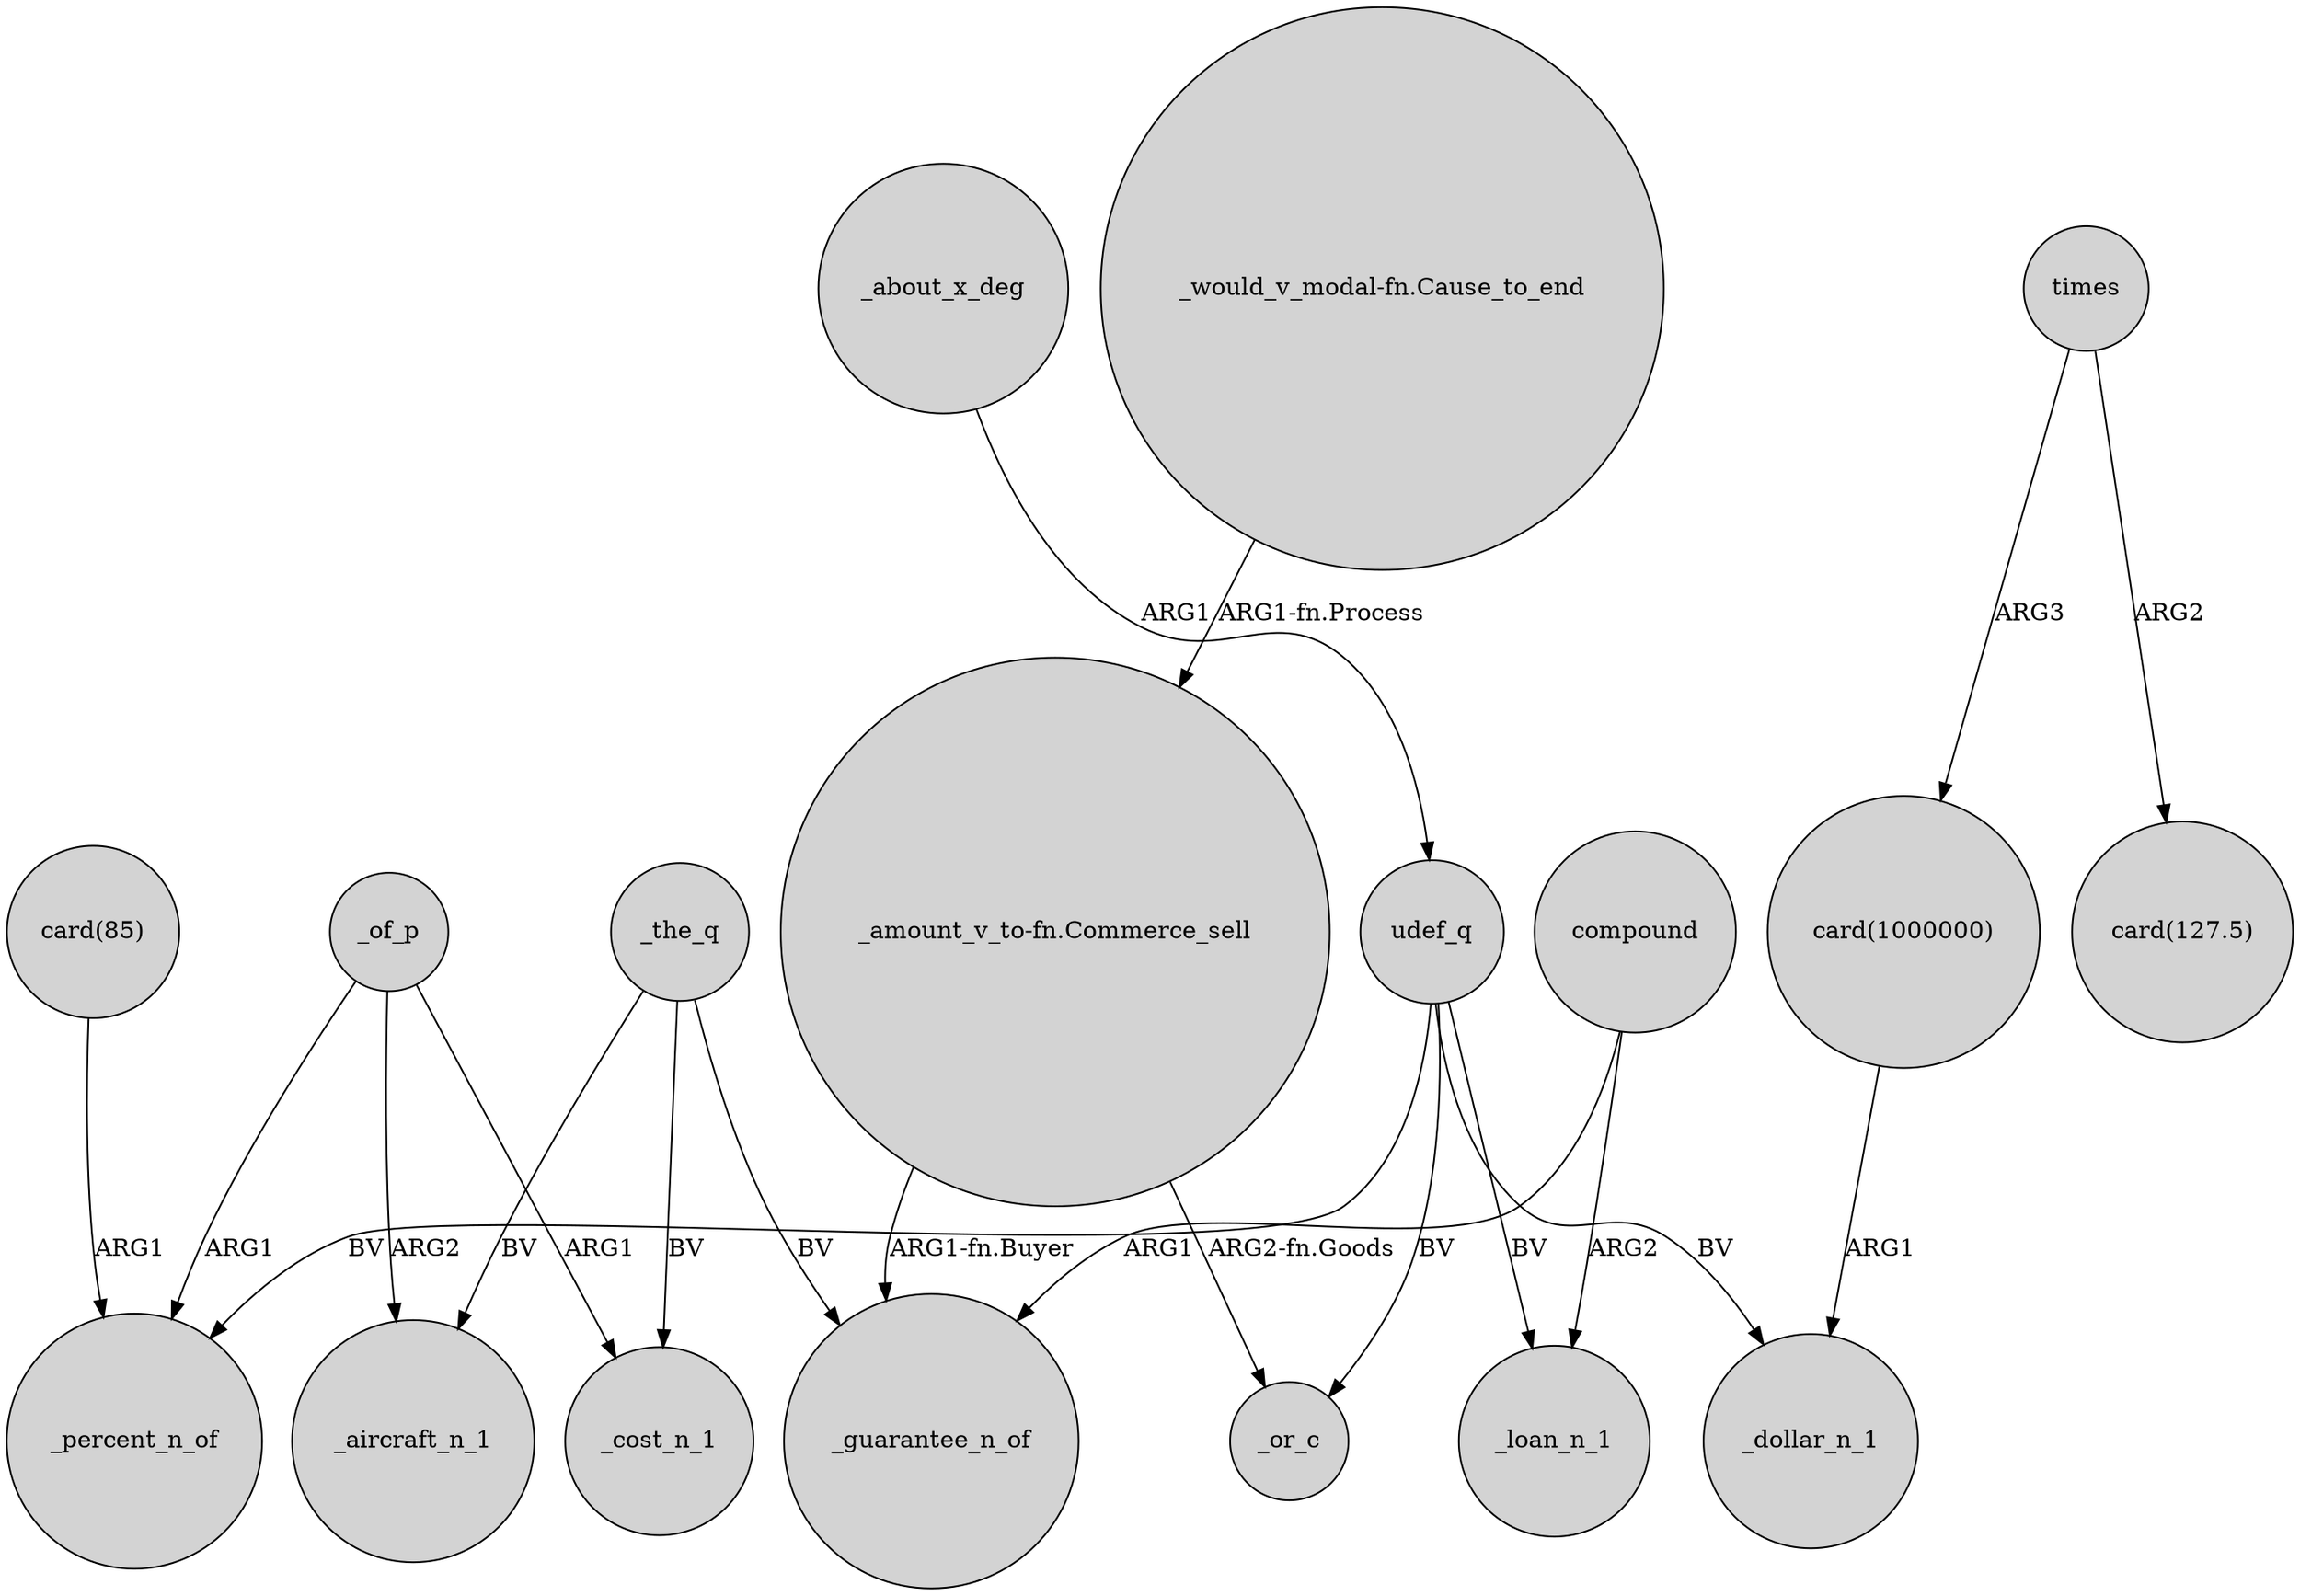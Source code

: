 digraph {
	node [shape=circle style=filled]
	"card(85)" -> _percent_n_of [label=ARG1]
	_of_p -> _aircraft_n_1 [label=ARG2]
	times -> "card(127.5)" [label=ARG2]
	udef_q -> _loan_n_1 [label=BV]
	_of_p -> _cost_n_1 [label=ARG1]
	_the_q -> _cost_n_1 [label=BV]
	times -> "card(1000000)" [label=ARG3]
	"_amount_v_to-fn.Commerce_sell" -> _guarantee_n_of [label="ARG1-fn.Buyer"]
	"_amount_v_to-fn.Commerce_sell" -> _or_c [label="ARG2-fn.Goods"]
	_of_p -> _percent_n_of [label=ARG1]
	udef_q -> _or_c [label=BV]
	_about_x_deg -> udef_q [label=ARG1]
	udef_q -> _percent_n_of [label=BV]
	udef_q -> _dollar_n_1 [label=BV]
	"card(1000000)" -> _dollar_n_1 [label=ARG1]
	"_would_v_modal-fn.Cause_to_end" -> "_amount_v_to-fn.Commerce_sell" [label="ARG1-fn.Process"]
	_the_q -> _guarantee_n_of [label=BV]
	_the_q -> _aircraft_n_1 [label=BV]
	compound -> _loan_n_1 [label=ARG2]
	compound -> _guarantee_n_of [label=ARG1]
}
